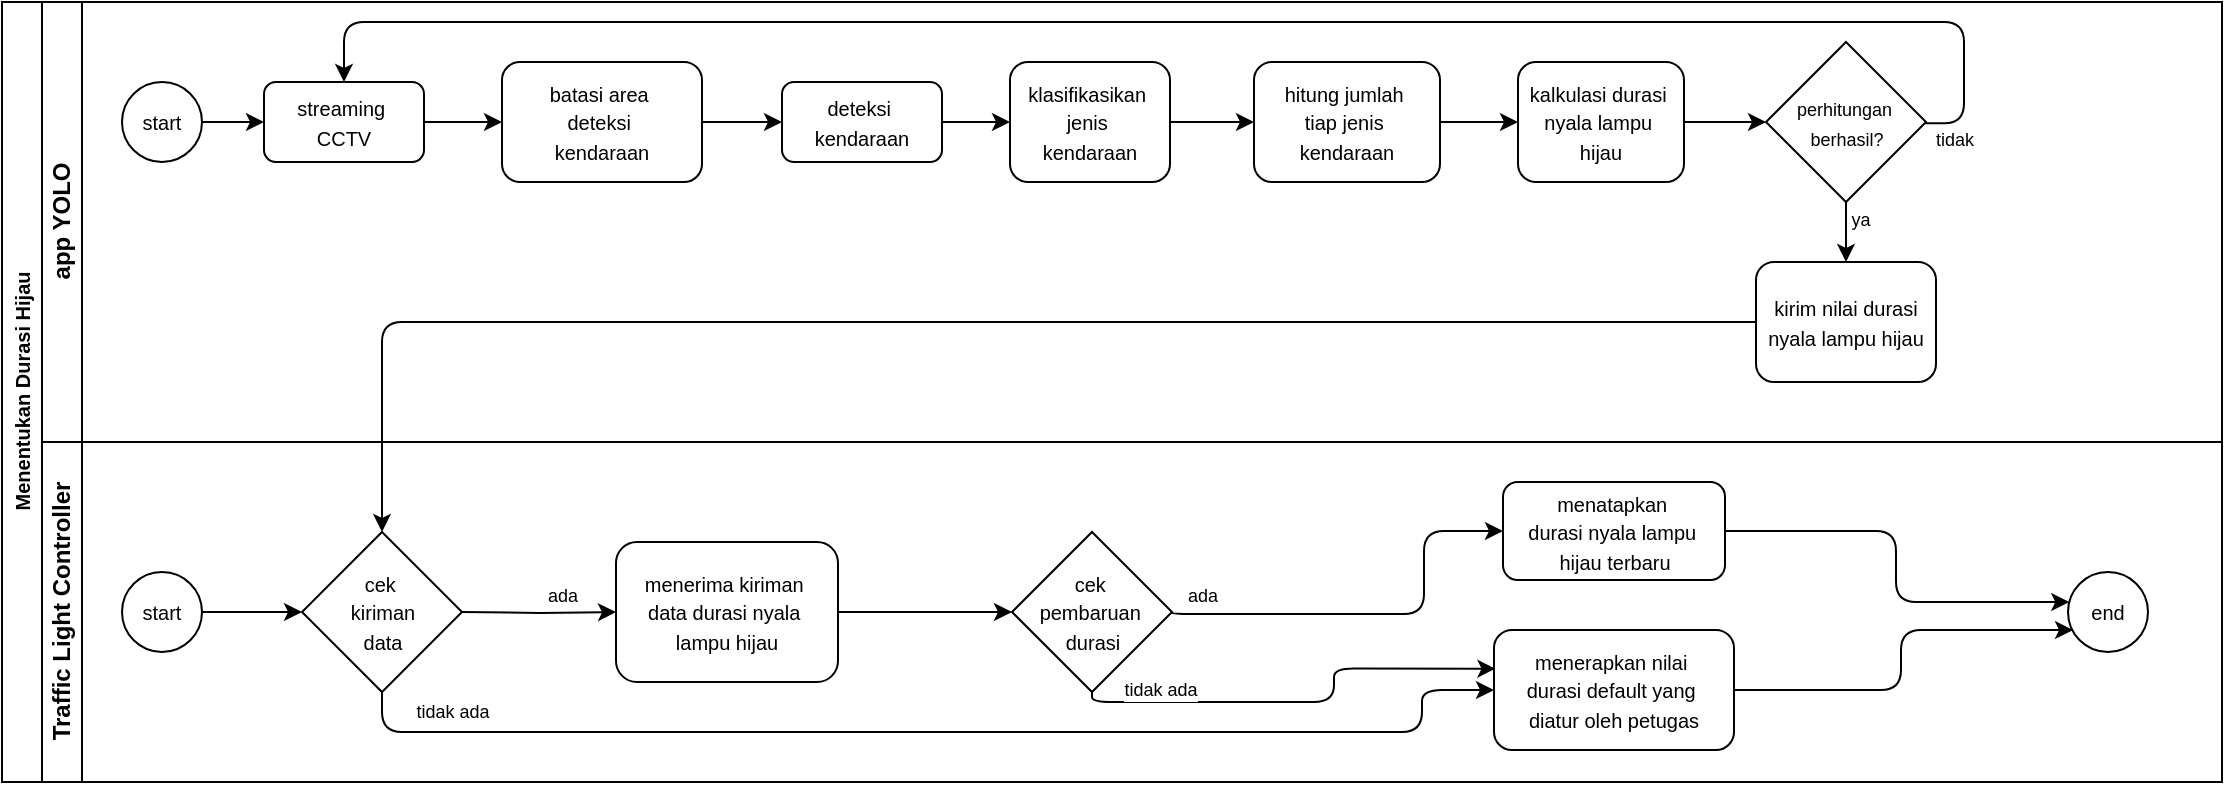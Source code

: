 <mxfile version="24.8.8">
  <diagram name="Page-1" id="IP5PcsLuMwjVdgC3IFHj">
    <mxGraphModel dx="677" dy="-485" grid="1" gridSize="10" guides="1" tooltips="1" connect="1" arrows="1" fold="1" page="1" pageScale="1" pageWidth="1169" pageHeight="827" math="0" shadow="0">
      <root>
        <mxCell id="0" />
        <mxCell id="1" parent="0" />
        <mxCell id="zSrM0MMHdAZ7RIDt7CWr-1" value="Menentukan Durasi Hijau" style="swimlane;html=1;childLayout=stackLayout;resizeParent=1;resizeParentMax=0;horizontal=0;startSize=20;horizontalStack=0;fontSize=10;" vertex="1" parent="1">
          <mxGeometry x="39" y="890" width="1110" height="390" as="geometry" />
        </mxCell>
        <mxCell id="zSrM0MMHdAZ7RIDt7CWr-2" value="app YOLO" style="swimlane;html=1;startSize=20;horizontal=0;" vertex="1" parent="zSrM0MMHdAZ7RIDt7CWr-1">
          <mxGeometry x="20" width="1090" height="220" as="geometry" />
        </mxCell>
        <mxCell id="zSrM0MMHdAZ7RIDt7CWr-3" value="" style="edgeStyle=orthogonalEdgeStyle;rounded=0;orthogonalLoop=1;jettySize=auto;html=1;" edge="1" parent="zSrM0MMHdAZ7RIDt7CWr-2" source="zSrM0MMHdAZ7RIDt7CWr-4" target="zSrM0MMHdAZ7RIDt7CWr-5">
          <mxGeometry relative="1" as="geometry" />
        </mxCell>
        <mxCell id="zSrM0MMHdAZ7RIDt7CWr-4" value="start" style="ellipse;whiteSpace=wrap;html=1;fontSize=10;" vertex="1" parent="zSrM0MMHdAZ7RIDt7CWr-2">
          <mxGeometry x="40" y="40" width="40" height="40" as="geometry" />
        </mxCell>
        <mxCell id="zSrM0MMHdAZ7RIDt7CWr-5" value="&lt;span style=&quot;font-size: 10px;&quot;&gt;streaming&amp;nbsp;&lt;/span&gt;&lt;div&gt;&lt;span style=&quot;font-size: 10px;&quot;&gt;CCTV&lt;/span&gt;&lt;/div&gt;" style="rounded=1;whiteSpace=wrap;html=1;fontFamily=Helvetica;fontSize=12;fontColor=#000000;align=center;" vertex="1" parent="zSrM0MMHdAZ7RIDt7CWr-2">
          <mxGeometry x="111" y="40" width="80" height="40" as="geometry" />
        </mxCell>
        <mxCell id="zSrM0MMHdAZ7RIDt7CWr-29" style="edgeStyle=orthogonalEdgeStyle;rounded=0;orthogonalLoop=1;jettySize=auto;html=1;entryX=0;entryY=0.5;entryDx=0;entryDy=0;" edge="1" parent="zSrM0MMHdAZ7RIDt7CWr-2" source="zSrM0MMHdAZ7RIDt7CWr-6" target="zSrM0MMHdAZ7RIDt7CWr-8">
          <mxGeometry relative="1" as="geometry" />
        </mxCell>
        <mxCell id="zSrM0MMHdAZ7RIDt7CWr-6" value="&lt;span style=&quot;font-size: 10px;&quot;&gt;batasi area&amp;nbsp;&lt;/span&gt;&lt;div&gt;&lt;span style=&quot;font-size: 10px;&quot;&gt;deteksi&amp;nbsp;&lt;/span&gt;&lt;/div&gt;&lt;div&gt;&lt;span style=&quot;font-size: 10px;&quot;&gt;kendaraan&lt;/span&gt;&lt;/div&gt;" style="rounded=1;whiteSpace=wrap;html=1;fontFamily=Helvetica;fontSize=12;fontColor=#000000;align=center;" vertex="1" parent="zSrM0MMHdAZ7RIDt7CWr-2">
          <mxGeometry x="230" y="30" width="100" height="60" as="geometry" />
        </mxCell>
        <mxCell id="zSrM0MMHdAZ7RIDt7CWr-7" style="edgeStyle=orthogonalEdgeStyle;rounded=0;orthogonalLoop=1;jettySize=auto;html=1;" edge="1" parent="zSrM0MMHdAZ7RIDt7CWr-2" source="zSrM0MMHdAZ7RIDt7CWr-5">
          <mxGeometry relative="1" as="geometry">
            <mxPoint x="230" y="60" as="targetPoint" />
          </mxGeometry>
        </mxCell>
        <mxCell id="zSrM0MMHdAZ7RIDt7CWr-8" value="&lt;font style=&quot;font-size: 10px;&quot;&gt;deteksi&amp;nbsp;&lt;/font&gt;&lt;div&gt;&lt;font style=&quot;font-size: 10px;&quot;&gt;kendaraan&lt;/font&gt;&lt;/div&gt;" style="rounded=1;whiteSpace=wrap;html=1;fontColor=#000000;" vertex="1" parent="zSrM0MMHdAZ7RIDt7CWr-2">
          <mxGeometry x="370" y="40" width="80" height="40" as="geometry" />
        </mxCell>
        <mxCell id="zSrM0MMHdAZ7RIDt7CWr-34" value="" style="group" vertex="1" connectable="0" parent="zSrM0MMHdAZ7RIDt7CWr-2">
          <mxGeometry x="862" y="20" width="80" height="80" as="geometry" />
        </mxCell>
        <mxCell id="zSrM0MMHdAZ7RIDt7CWr-30" value="" style="rhombus;whiteSpace=wrap;html=1;" vertex="1" parent="zSrM0MMHdAZ7RIDt7CWr-34">
          <mxGeometry width="80" height="80" as="geometry" />
        </mxCell>
        <mxCell id="zSrM0MMHdAZ7RIDt7CWr-32" value="&lt;font style=&quot;font-size: 9px;&quot;&gt;perhitungan&amp;nbsp;&lt;/font&gt;&lt;div&gt;&lt;font style=&quot;font-size: 9px;&quot;&gt;berhasil?&lt;/font&gt;&lt;/div&gt;" style="text;html=1;align=center;verticalAlign=middle;resizable=0;points=[];autosize=1;strokeColor=none;fillColor=none;" vertex="1" parent="zSrM0MMHdAZ7RIDt7CWr-34">
          <mxGeometry x="5" y="20" width="70" height="40" as="geometry" />
        </mxCell>
        <mxCell id="zSrM0MMHdAZ7RIDt7CWr-35" value="&lt;span style=&quot;font-size: 10px;&quot;&gt;kirim nilai durasi nyala lampu hijau&lt;/span&gt;" style="whiteSpace=wrap;html=1;fontColor=#000000;rounded=1;" vertex="1" parent="zSrM0MMHdAZ7RIDt7CWr-2">
          <mxGeometry x="857" y="130" width="90" height="60" as="geometry" />
        </mxCell>
        <mxCell id="zSrM0MMHdAZ7RIDt7CWr-36" style="edgeStyle=orthogonalEdgeStyle;rounded=1;orthogonalLoop=1;jettySize=auto;html=1;exitX=1.019;exitY=0.495;exitDx=0;exitDy=0;exitPerimeter=0;curved=0;" edge="1" parent="zSrM0MMHdAZ7RIDt7CWr-2" target="zSrM0MMHdAZ7RIDt7CWr-5">
          <mxGeometry relative="1" as="geometry">
            <mxPoint x="941.52" y="60.6" as="sourcePoint" />
            <mxPoint x="151" y="30" as="targetPoint" />
            <Array as="points">
              <mxPoint x="961" y="61" />
              <mxPoint x="961" y="10" />
              <mxPoint x="151" y="10" />
            </Array>
          </mxGeometry>
        </mxCell>
        <mxCell id="zSrM0MMHdAZ7RIDt7CWr-39" value="tidak" style="edgeLabel;html=1;align=center;verticalAlign=middle;resizable=0;points=[];fontSize=9;" vertex="1" connectable="0" parent="zSrM0MMHdAZ7RIDt7CWr-36">
          <mxGeometry x="-0.507" y="-1" relative="1" as="geometry">
            <mxPoint x="149" y="60" as="offset" />
          </mxGeometry>
        </mxCell>
        <mxCell id="zSrM0MMHdAZ7RIDt7CWr-40" value="" style="edgeStyle=orthogonalEdgeStyle;rounded=0;orthogonalLoop=1;jettySize=auto;html=1;" edge="1" parent="zSrM0MMHdAZ7RIDt7CWr-2" source="zSrM0MMHdAZ7RIDt7CWr-30" target="zSrM0MMHdAZ7RIDt7CWr-35">
          <mxGeometry relative="1" as="geometry" />
        </mxCell>
        <mxCell id="zSrM0MMHdAZ7RIDt7CWr-61" value="ya" style="edgeLabel;html=1;align=center;verticalAlign=middle;resizable=0;points=[];fontSize=9;" vertex="1" connectable="0" parent="zSrM0MMHdAZ7RIDt7CWr-40">
          <mxGeometry x="0.189" relative="1" as="geometry">
            <mxPoint x="7" y="-2" as="offset" />
          </mxGeometry>
        </mxCell>
        <mxCell id="zSrM0MMHdAZ7RIDt7CWr-44" style="edgeStyle=orthogonalEdgeStyle;rounded=1;orthogonalLoop=1;jettySize=auto;html=1;entryX=0.5;entryY=0;entryDx=0;entryDy=0;exitX=0;exitY=0.5;exitDx=0;exitDy=0;curved=0;" edge="1" parent="zSrM0MMHdAZ7RIDt7CWr-1" source="zSrM0MMHdAZ7RIDt7CWr-35" target="zSrM0MMHdAZ7RIDt7CWr-47">
          <mxGeometry relative="1" as="geometry">
            <mxPoint x="870" y="160" as="sourcePoint" />
          </mxGeometry>
        </mxCell>
        <mxCell id="zSrM0MMHdAZ7RIDt7CWr-9" value="Traffic Light Controller" style="swimlane;html=1;startSize=20;horizontal=0;" vertex="1" parent="zSrM0MMHdAZ7RIDt7CWr-1">
          <mxGeometry x="20" y="220" width="1090" height="170" as="geometry" />
        </mxCell>
        <mxCell id="zSrM0MMHdAZ7RIDt7CWr-62" style="edgeStyle=orthogonalEdgeStyle;rounded=1;orthogonalLoop=1;jettySize=auto;html=1;curved=0;" edge="1" parent="zSrM0MMHdAZ7RIDt7CWr-9" source="zSrM0MMHdAZ7RIDt7CWr-27" target="zSrM0MMHdAZ7RIDt7CWr-22">
          <mxGeometry relative="1" as="geometry">
            <Array as="points">
              <mxPoint x="927" y="45" />
              <mxPoint x="927" y="80" />
            </Array>
          </mxGeometry>
        </mxCell>
        <mxCell id="zSrM0MMHdAZ7RIDt7CWr-27" value="&lt;span style=&quot;font-size: 10px;&quot;&gt;menatapkan&amp;nbsp;&lt;/span&gt;&lt;div&gt;&lt;span style=&quot;font-size: 10px;&quot;&gt;durasi nyala lampu&amp;nbsp;&lt;/span&gt;&lt;/div&gt;&lt;div&gt;&lt;span style=&quot;font-size: 10px;&quot;&gt;hijau terbaru&lt;/span&gt;&lt;/div&gt;" style="whiteSpace=wrap;html=1;fontColor=#000000;rounded=1;" vertex="1" parent="zSrM0MMHdAZ7RIDt7CWr-9">
          <mxGeometry x="730.5" y="20" width="111" height="49" as="geometry" />
        </mxCell>
        <mxCell id="zSrM0MMHdAZ7RIDt7CWr-22" value="end" style="ellipse;whiteSpace=wrap;html=1;fontSize=10;" vertex="1" parent="zSrM0MMHdAZ7RIDt7CWr-9">
          <mxGeometry x="1013" y="65" width="40" height="40" as="geometry" />
        </mxCell>
        <mxCell id="zSrM0MMHdAZ7RIDt7CWr-50" style="edgeStyle=orthogonalEdgeStyle;rounded=0;orthogonalLoop=1;jettySize=auto;html=1;entryX=0;entryY=0.5;entryDx=0;entryDy=0;" edge="1" parent="zSrM0MMHdAZ7RIDt7CWr-9" source="zSrM0MMHdAZ7RIDt7CWr-37" target="zSrM0MMHdAZ7RIDt7CWr-47">
          <mxGeometry relative="1" as="geometry" />
        </mxCell>
        <mxCell id="zSrM0MMHdAZ7RIDt7CWr-37" value="start" style="ellipse;whiteSpace=wrap;html=1;fontSize=10;" vertex="1" parent="zSrM0MMHdAZ7RIDt7CWr-9">
          <mxGeometry x="40" y="65" width="40" height="40" as="geometry" />
        </mxCell>
        <mxCell id="zSrM0MMHdAZ7RIDt7CWr-38" value="&lt;span style=&quot;font-size: 10px;&quot;&gt;menerapkan nilai&amp;nbsp;&lt;/span&gt;&lt;div&gt;&lt;span style=&quot;font-size: 10px;&quot;&gt;durasi default yang&amp;nbsp;&lt;/span&gt;&lt;div&gt;&lt;span style=&quot;font-size: 10px;&quot;&gt;diatur oleh petugas&lt;/span&gt;&lt;/div&gt;&lt;/div&gt;" style="rounded=1;whiteSpace=wrap;html=1;fontFamily=Helvetica;fontSize=12;fontColor=#000000;align=center;" vertex="1" parent="zSrM0MMHdAZ7RIDt7CWr-9">
          <mxGeometry x="726" y="94" width="120" height="60" as="geometry" />
        </mxCell>
        <mxCell id="zSrM0MMHdAZ7RIDt7CWr-41" value="" style="group" vertex="1" connectable="0" parent="zSrM0MMHdAZ7RIDt7CWr-9">
          <mxGeometry x="485" y="45" width="80" height="80" as="geometry" />
        </mxCell>
        <mxCell id="zSrM0MMHdAZ7RIDt7CWr-42" value="" style="rhombus;whiteSpace=wrap;html=1;" vertex="1" parent="zSrM0MMHdAZ7RIDt7CWr-41">
          <mxGeometry width="80" height="80" as="geometry" />
        </mxCell>
        <mxCell id="zSrM0MMHdAZ7RIDt7CWr-43" value="&lt;font size=&quot;1&quot;&gt;cek&amp;nbsp;&lt;/font&gt;&lt;div&gt;&lt;font size=&quot;1&quot;&gt;pembaruan&amp;nbsp;&lt;/font&gt;&lt;/div&gt;&lt;div&gt;&lt;font size=&quot;1&quot;&gt;durasi&lt;/font&gt;&lt;/div&gt;" style="text;html=1;align=center;verticalAlign=middle;resizable=0;points=[];autosize=1;strokeColor=none;fillColor=none;" vertex="1" parent="zSrM0MMHdAZ7RIDt7CWr-41">
          <mxGeometry y="10" width="80" height="60" as="geometry" />
        </mxCell>
        <mxCell id="zSrM0MMHdAZ7RIDt7CWr-53" style="edgeStyle=orthogonalEdgeStyle;rounded=0;orthogonalLoop=1;jettySize=auto;html=1;" edge="1" parent="zSrM0MMHdAZ7RIDt7CWr-9" source="zSrM0MMHdAZ7RIDt7CWr-45" target="zSrM0MMHdAZ7RIDt7CWr-43">
          <mxGeometry relative="1" as="geometry" />
        </mxCell>
        <mxCell id="zSrM0MMHdAZ7RIDt7CWr-45" value="&lt;span style=&quot;font-size: 10px;&quot;&gt;menerima kiriman&amp;nbsp;&lt;/span&gt;&lt;div&gt;&lt;span style=&quot;font-size: 10px;&quot;&gt;data durasi nyala&amp;nbsp;&lt;/span&gt;&lt;/div&gt;&lt;div&gt;&lt;span style=&quot;font-size: 10px;&quot;&gt;lampu hijau&lt;/span&gt;&lt;/div&gt;" style="rounded=1;whiteSpace=wrap;html=1;fontFamily=Helvetica;fontSize=12;fontColor=#000000;align=center;" vertex="1" parent="zSrM0MMHdAZ7RIDt7CWr-9">
          <mxGeometry x="287" y="50" width="111" height="70" as="geometry" />
        </mxCell>
        <mxCell id="zSrM0MMHdAZ7RIDt7CWr-46" value="" style="group" vertex="1" connectable="0" parent="zSrM0MMHdAZ7RIDt7CWr-9">
          <mxGeometry x="130" y="45" width="80" height="80" as="geometry" />
        </mxCell>
        <mxCell id="zSrM0MMHdAZ7RIDt7CWr-47" value="" style="rhombus;whiteSpace=wrap;html=1;" vertex="1" parent="zSrM0MMHdAZ7RIDt7CWr-46">
          <mxGeometry width="80" height="80" as="geometry" />
        </mxCell>
        <mxCell id="zSrM0MMHdAZ7RIDt7CWr-48" value="&lt;font size=&quot;1&quot;&gt;cek&amp;nbsp;&lt;/font&gt;&lt;div&gt;&lt;font size=&quot;1&quot;&gt;kiriman&lt;/font&gt;&lt;/div&gt;&lt;div&gt;&lt;font size=&quot;1&quot;&gt;data&lt;/font&gt;&lt;/div&gt;" style="text;html=1;align=center;verticalAlign=middle;resizable=0;points=[];autosize=1;strokeColor=none;fillColor=none;" vertex="1" parent="zSrM0MMHdAZ7RIDt7CWr-46">
          <mxGeometry x="10" y="10" width="60" height="60" as="geometry" />
        </mxCell>
        <mxCell id="zSrM0MMHdAZ7RIDt7CWr-51" style="edgeStyle=orthogonalEdgeStyle;rounded=0;orthogonalLoop=1;jettySize=auto;html=1;entryX=0;entryY=0.5;entryDx=0;entryDy=0;" edge="1" parent="zSrM0MMHdAZ7RIDt7CWr-9" target="zSrM0MMHdAZ7RIDt7CWr-45">
          <mxGeometry relative="1" as="geometry">
            <mxPoint x="210" y="85" as="sourcePoint" />
          </mxGeometry>
        </mxCell>
        <mxCell id="zSrM0MMHdAZ7RIDt7CWr-52" value="ada" style="edgeLabel;html=1;align=center;verticalAlign=middle;resizable=0;points=[];fontSize=9;" vertex="1" connectable="0" parent="zSrM0MMHdAZ7RIDt7CWr-51">
          <mxGeometry x="-0.252" y="-1" relative="1" as="geometry">
            <mxPoint x="21" y="-10" as="offset" />
          </mxGeometry>
        </mxCell>
        <mxCell id="zSrM0MMHdAZ7RIDt7CWr-55" style="edgeStyle=orthogonalEdgeStyle;rounded=1;orthogonalLoop=1;jettySize=auto;html=1;entryX=0;entryY=0.5;entryDx=0;entryDy=0;exitX=0.5;exitY=1;exitDx=0;exitDy=0;curved=0;" edge="1" parent="zSrM0MMHdAZ7RIDt7CWr-9" source="zSrM0MMHdAZ7RIDt7CWr-47" target="zSrM0MMHdAZ7RIDt7CWr-38">
          <mxGeometry relative="1" as="geometry">
            <Array as="points">
              <mxPoint x="170" y="145" />
              <mxPoint x="690" y="145" />
              <mxPoint x="690" y="124" />
            </Array>
          </mxGeometry>
        </mxCell>
        <mxCell id="zSrM0MMHdAZ7RIDt7CWr-56" value="tidak ada" style="edgeLabel;html=1;align=center;verticalAlign=middle;resizable=0;points=[];fontSize=9;" vertex="1" connectable="0" parent="zSrM0MMHdAZ7RIDt7CWr-9">
          <mxGeometry x="220.995" y="100.004" as="geometry">
            <mxPoint x="-16" y="35" as="offset" />
          </mxGeometry>
        </mxCell>
        <mxCell id="zSrM0MMHdAZ7RIDt7CWr-57" style="edgeStyle=orthogonalEdgeStyle;rounded=1;orthogonalLoop=1;jettySize=auto;html=1;entryX=0;entryY=0.5;entryDx=0;entryDy=0;curved=0;" edge="1" parent="zSrM0MMHdAZ7RIDt7CWr-9" target="zSrM0MMHdAZ7RIDt7CWr-27">
          <mxGeometry relative="1" as="geometry">
            <mxPoint x="565" y="85" as="sourcePoint" />
            <mxPoint x="730.5" y="44.5" as="targetPoint" />
            <Array as="points">
              <mxPoint x="565" y="86" />
              <mxPoint x="691" y="86" />
              <mxPoint x="691" y="45" />
            </Array>
          </mxGeometry>
        </mxCell>
        <mxCell id="zSrM0MMHdAZ7RIDt7CWr-59" value="ada" style="edgeLabel;html=1;align=center;verticalAlign=middle;resizable=0;points=[];fontSize=9;" vertex="1" connectable="0" parent="zSrM0MMHdAZ7RIDt7CWr-57">
          <mxGeometry x="-0.822" y="-1" relative="1" as="geometry">
            <mxPoint x="-3" y="-10" as="offset" />
          </mxGeometry>
        </mxCell>
        <mxCell id="zSrM0MMHdAZ7RIDt7CWr-58" style="edgeStyle=orthogonalEdgeStyle;rounded=1;orthogonalLoop=1;jettySize=auto;html=1;entryX=0.006;entryY=0.322;entryDx=0;entryDy=0;entryPerimeter=0;curved=0;exitX=0.5;exitY=1;exitDx=0;exitDy=0;" edge="1" parent="zSrM0MMHdAZ7RIDt7CWr-9" source="zSrM0MMHdAZ7RIDt7CWr-42" target="zSrM0MMHdAZ7RIDt7CWr-38">
          <mxGeometry relative="1" as="geometry">
            <Array as="points">
              <mxPoint x="525" y="130" />
              <mxPoint x="646" y="130" />
              <mxPoint x="646" y="113" />
            </Array>
          </mxGeometry>
        </mxCell>
        <mxCell id="zSrM0MMHdAZ7RIDt7CWr-60" value="&lt;font style=&quot;font-size: 9px;&quot;&gt;tidak ada&lt;/font&gt;" style="edgeLabel;html=1;align=center;verticalAlign=middle;resizable=0;points=[];" vertex="1" connectable="0" parent="zSrM0MMHdAZ7RIDt7CWr-58">
          <mxGeometry x="-0.817" y="1" relative="1" as="geometry">
            <mxPoint x="18" y="-6" as="offset" />
          </mxGeometry>
        </mxCell>
        <mxCell id="zSrM0MMHdAZ7RIDt7CWr-63" style="edgeStyle=orthogonalEdgeStyle;rounded=1;orthogonalLoop=1;jettySize=auto;html=1;entryX=0.063;entryY=0.725;entryDx=0;entryDy=0;entryPerimeter=0;curved=0;" edge="1" parent="zSrM0MMHdAZ7RIDt7CWr-9" source="zSrM0MMHdAZ7RIDt7CWr-38" target="zSrM0MMHdAZ7RIDt7CWr-22">
          <mxGeometry relative="1" as="geometry" />
        </mxCell>
        <mxCell id="zSrM0MMHdAZ7RIDt7CWr-13" value="" style="edgeStyle=orthogonalEdgeStyle;rounded=0;orthogonalLoop=1;jettySize=auto;html=1;" edge="1" parent="1" source="zSrM0MMHdAZ7RIDt7CWr-14" target="zSrM0MMHdAZ7RIDt7CWr-16">
          <mxGeometry relative="1" as="geometry" />
        </mxCell>
        <mxCell id="zSrM0MMHdAZ7RIDt7CWr-14" value="&lt;font style=&quot;font-size: 10px;&quot;&gt;klasifikasikan&amp;nbsp;&lt;/font&gt;&lt;div&gt;&lt;font style=&quot;font-size: 10px;&quot;&gt;jenis&amp;nbsp;&lt;/font&gt;&lt;/div&gt;&lt;div&gt;&lt;font style=&quot;font-size: 10px;&quot;&gt;kendaraan&lt;/font&gt;&lt;/div&gt;" style="rounded=1;whiteSpace=wrap;html=1;fontColor=#000000;" vertex="1" parent="1">
          <mxGeometry x="543" y="920" width="80" height="60" as="geometry" />
        </mxCell>
        <mxCell id="zSrM0MMHdAZ7RIDt7CWr-15" style="edgeStyle=orthogonalEdgeStyle;rounded=0;orthogonalLoop=1;jettySize=auto;html=1;entryX=0;entryY=0.5;entryDx=0;entryDy=0;" edge="1" parent="1" source="zSrM0MMHdAZ7RIDt7CWr-16" target="zSrM0MMHdAZ7RIDt7CWr-17">
          <mxGeometry relative="1" as="geometry" />
        </mxCell>
        <mxCell id="zSrM0MMHdAZ7RIDt7CWr-16" value="&lt;span style=&quot;font-size: 10px;&quot;&gt;hitung jumlah&amp;nbsp;&lt;/span&gt;&lt;div&gt;&lt;span style=&quot;font-size: 10px;&quot;&gt;tiap jenis&amp;nbsp;&lt;/span&gt;&lt;/div&gt;&lt;div&gt;&lt;span style=&quot;font-size: 10px;&quot;&gt;kendaraan&lt;/span&gt;&lt;/div&gt;" style="whiteSpace=wrap;html=1;fontColor=#000000;rounded=1;" vertex="1" parent="1">
          <mxGeometry x="665" y="920" width="93" height="60" as="geometry" />
        </mxCell>
        <mxCell id="zSrM0MMHdAZ7RIDt7CWr-31" style="edgeStyle=orthogonalEdgeStyle;rounded=0;orthogonalLoop=1;jettySize=auto;html=1;entryX=0;entryY=0.5;entryDx=0;entryDy=0;" edge="1" parent="1" source="zSrM0MMHdAZ7RIDt7CWr-17" target="zSrM0MMHdAZ7RIDt7CWr-30">
          <mxGeometry relative="1" as="geometry" />
        </mxCell>
        <mxCell id="zSrM0MMHdAZ7RIDt7CWr-17" value="&lt;span style=&quot;font-size: 10px;&quot;&gt;kalkulasi durasi&amp;nbsp;&lt;/span&gt;&lt;div&gt;&lt;span style=&quot;font-size: 10px;&quot;&gt;nyala lampu&amp;nbsp;&lt;/span&gt;&lt;/div&gt;&lt;div&gt;&lt;span style=&quot;font-size: 10px;&quot;&gt;hijau&lt;/span&gt;&lt;/div&gt;" style="whiteSpace=wrap;html=1;fontColor=#000000;rounded=1;" vertex="1" parent="1">
          <mxGeometry x="797" y="920" width="83" height="60" as="geometry" />
        </mxCell>
        <mxCell id="zSrM0MMHdAZ7RIDt7CWr-26" style="edgeStyle=orthogonalEdgeStyle;rounded=0;orthogonalLoop=1;jettySize=auto;html=1;entryX=0;entryY=0.5;entryDx=0;entryDy=0;" edge="1" parent="1" source="zSrM0MMHdAZ7RIDt7CWr-8" target="zSrM0MMHdAZ7RIDt7CWr-14">
          <mxGeometry relative="1" as="geometry" />
        </mxCell>
      </root>
    </mxGraphModel>
  </diagram>
</mxfile>
